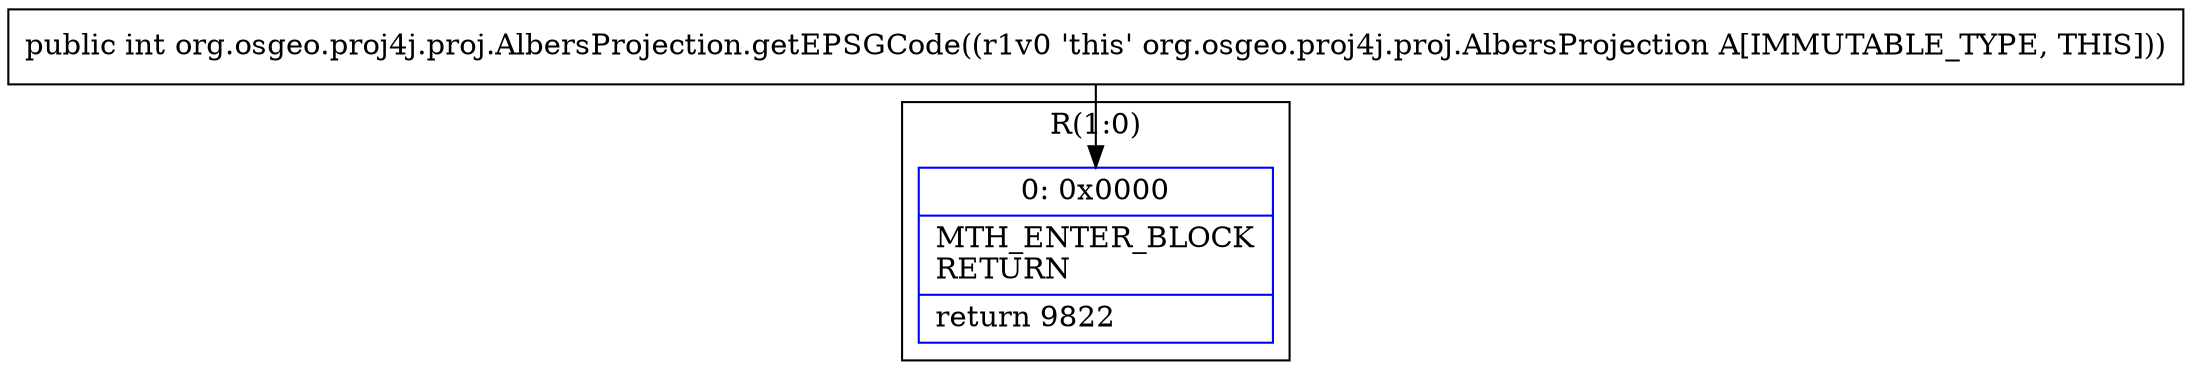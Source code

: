 digraph "CFG fororg.osgeo.proj4j.proj.AlbersProjection.getEPSGCode()I" {
subgraph cluster_Region_2065532950 {
label = "R(1:0)";
node [shape=record,color=blue];
Node_0 [shape=record,label="{0\:\ 0x0000|MTH_ENTER_BLOCK\lRETURN\l|return 9822\l}"];
}
MethodNode[shape=record,label="{public int org.osgeo.proj4j.proj.AlbersProjection.getEPSGCode((r1v0 'this' org.osgeo.proj4j.proj.AlbersProjection A[IMMUTABLE_TYPE, THIS])) }"];
MethodNode -> Node_0;
}

